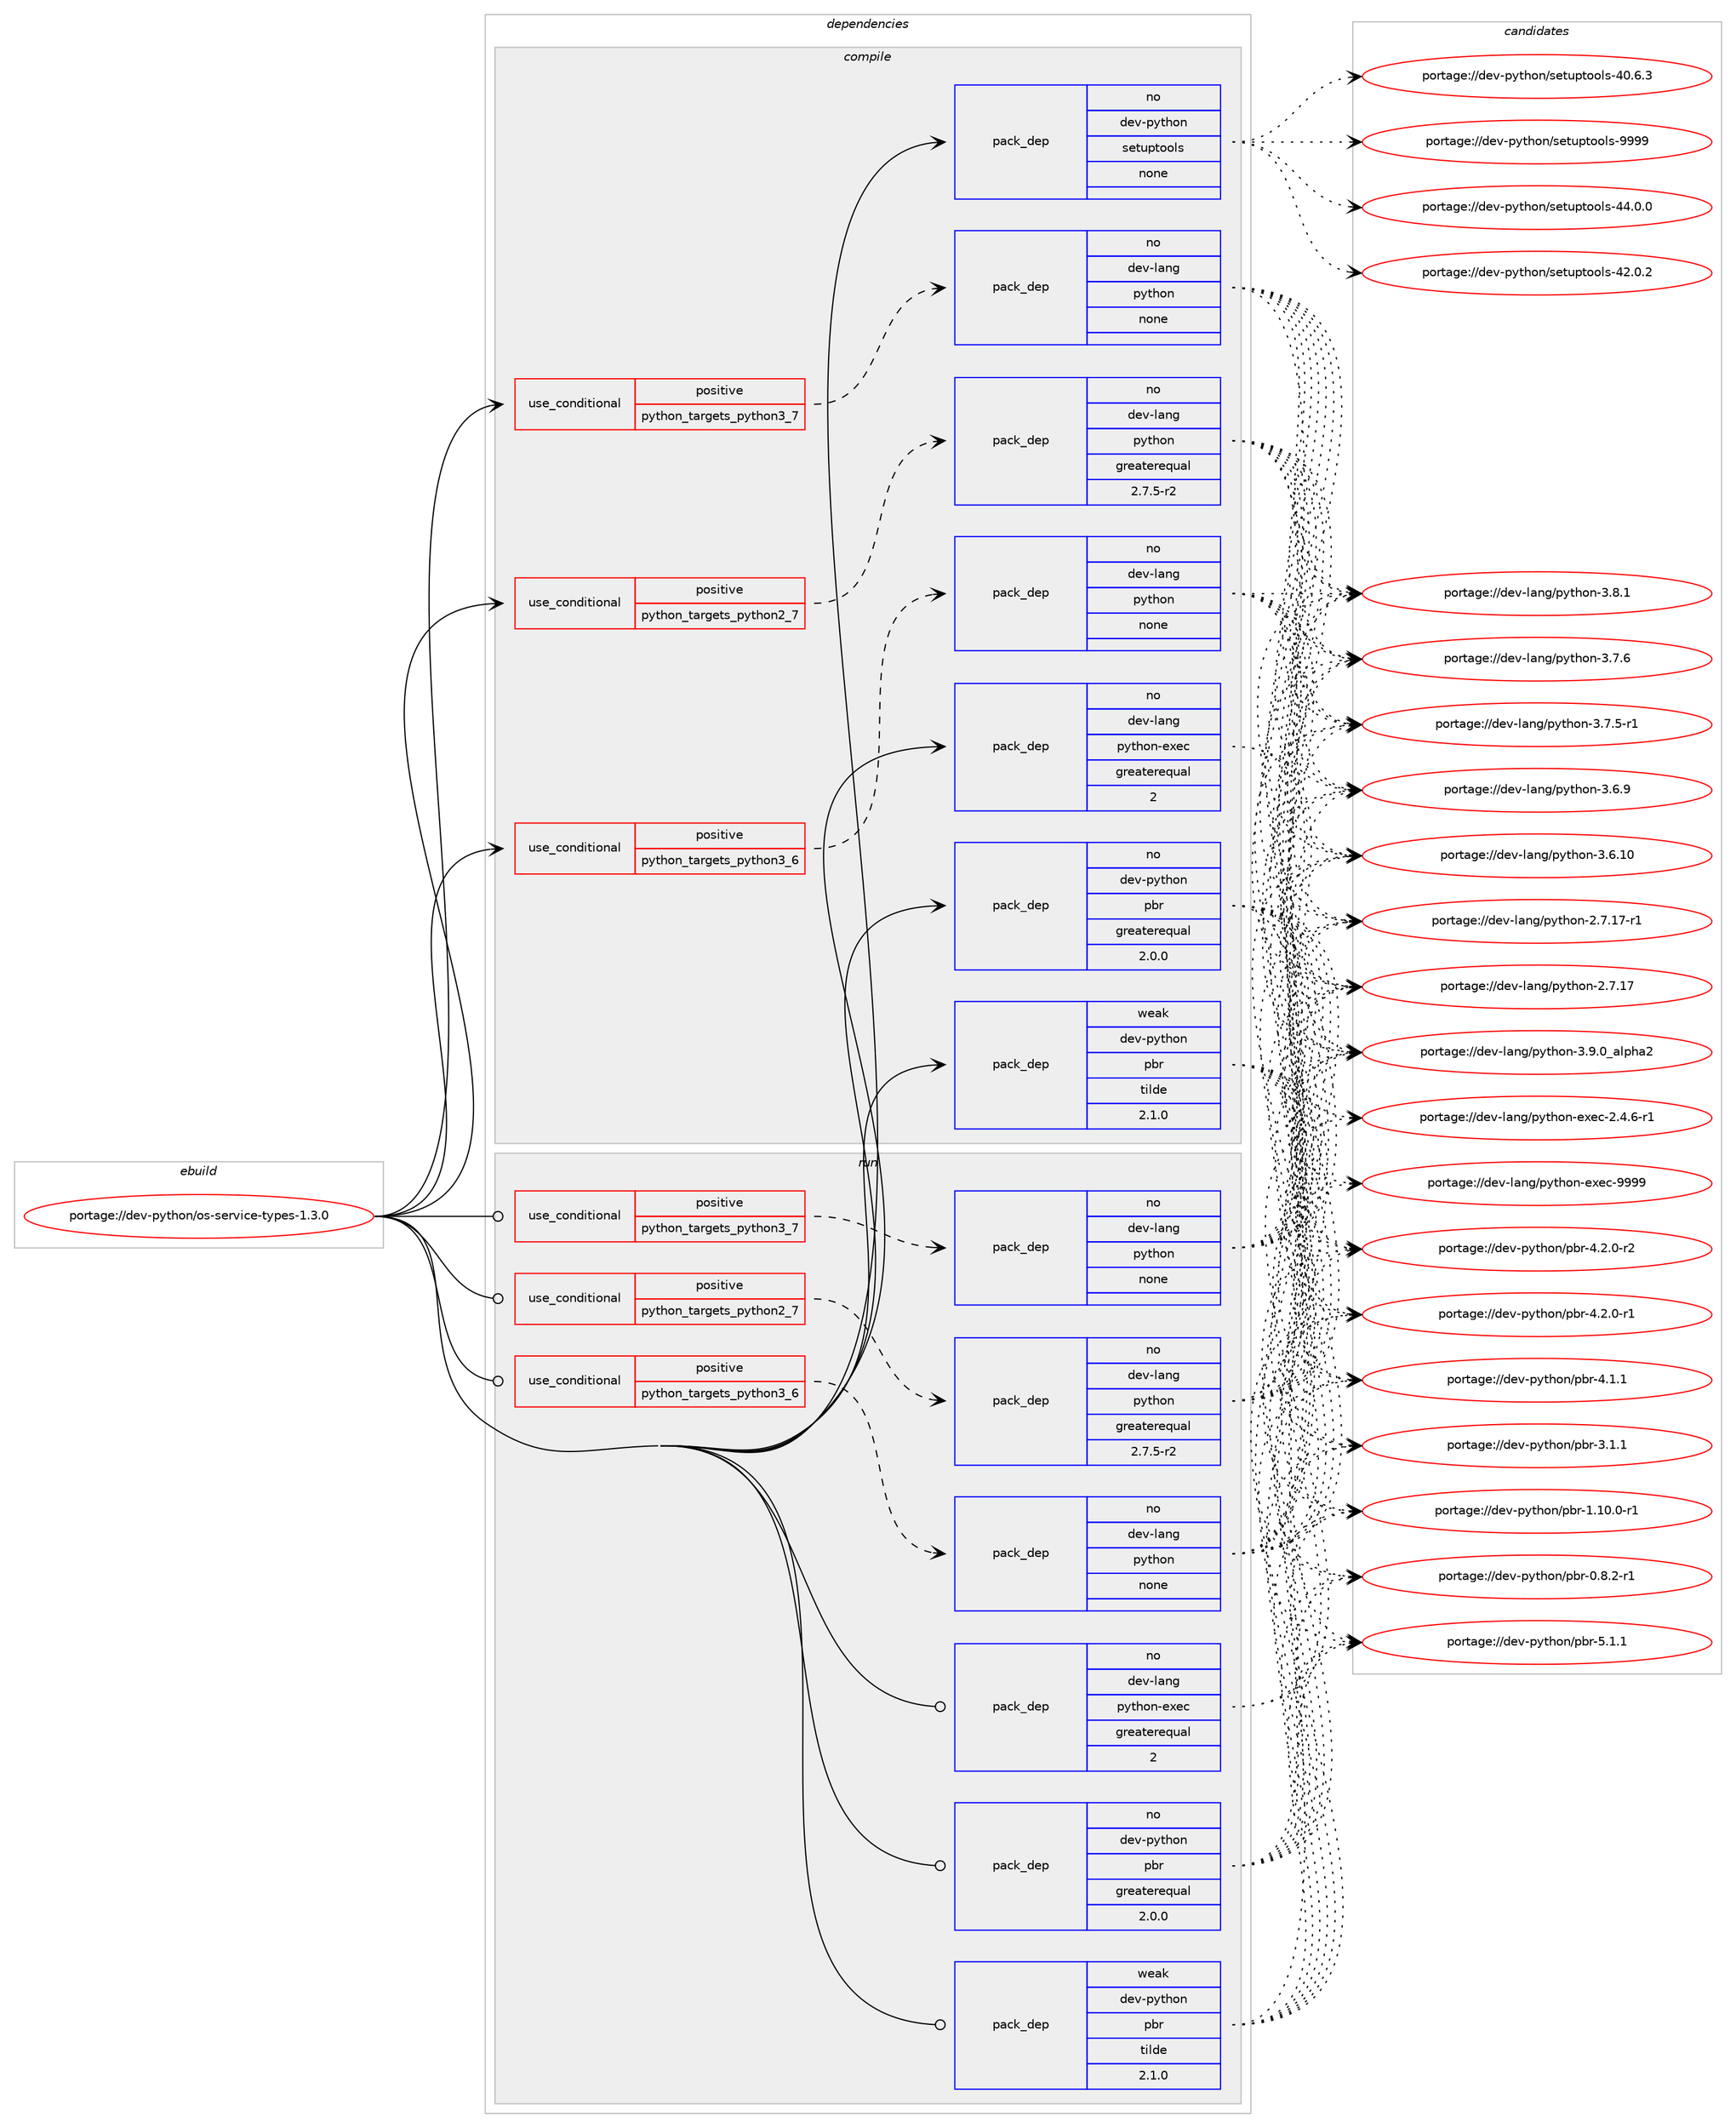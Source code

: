 digraph prolog {

# *************
# Graph options
# *************

newrank=true;
concentrate=true;
compound=true;
graph [rankdir=LR,fontname=Helvetica,fontsize=10,ranksep=1.5];#, ranksep=2.5, nodesep=0.2];
edge  [arrowhead=vee];
node  [fontname=Helvetica,fontsize=10];

# **********
# The ebuild
# **********

subgraph cluster_leftcol {
color=gray;
rank=same;
label=<<i>ebuild</i>>;
id [label="portage://dev-python/os-service-types-1.3.0", color=red, width=4, href="../dev-python/os-service-types-1.3.0.svg"];
}

# ****************
# The dependencies
# ****************

subgraph cluster_midcol {
color=gray;
label=<<i>dependencies</i>>;
subgraph cluster_compile {
fillcolor="#eeeeee";
style=filled;
label=<<i>compile</i>>;
subgraph cond111809 {
dependency446501 [label=<<TABLE BORDER="0" CELLBORDER="1" CELLSPACING="0" CELLPADDING="4"><TR><TD ROWSPAN="3" CELLPADDING="10">use_conditional</TD></TR><TR><TD>positive</TD></TR><TR><TD>python_targets_python2_7</TD></TR></TABLE>>, shape=none, color=red];
subgraph pack329717 {
dependency446502 [label=<<TABLE BORDER="0" CELLBORDER="1" CELLSPACING="0" CELLPADDING="4" WIDTH="220"><TR><TD ROWSPAN="6" CELLPADDING="30">pack_dep</TD></TR><TR><TD WIDTH="110">no</TD></TR><TR><TD>dev-lang</TD></TR><TR><TD>python</TD></TR><TR><TD>greaterequal</TD></TR><TR><TD>2.7.5-r2</TD></TR></TABLE>>, shape=none, color=blue];
}
dependency446501:e -> dependency446502:w [weight=20,style="dashed",arrowhead="vee"];
}
id:e -> dependency446501:w [weight=20,style="solid",arrowhead="vee"];
subgraph cond111810 {
dependency446503 [label=<<TABLE BORDER="0" CELLBORDER="1" CELLSPACING="0" CELLPADDING="4"><TR><TD ROWSPAN="3" CELLPADDING="10">use_conditional</TD></TR><TR><TD>positive</TD></TR><TR><TD>python_targets_python3_6</TD></TR></TABLE>>, shape=none, color=red];
subgraph pack329718 {
dependency446504 [label=<<TABLE BORDER="0" CELLBORDER="1" CELLSPACING="0" CELLPADDING="4" WIDTH="220"><TR><TD ROWSPAN="6" CELLPADDING="30">pack_dep</TD></TR><TR><TD WIDTH="110">no</TD></TR><TR><TD>dev-lang</TD></TR><TR><TD>python</TD></TR><TR><TD>none</TD></TR><TR><TD></TD></TR></TABLE>>, shape=none, color=blue];
}
dependency446503:e -> dependency446504:w [weight=20,style="dashed",arrowhead="vee"];
}
id:e -> dependency446503:w [weight=20,style="solid",arrowhead="vee"];
subgraph cond111811 {
dependency446505 [label=<<TABLE BORDER="0" CELLBORDER="1" CELLSPACING="0" CELLPADDING="4"><TR><TD ROWSPAN="3" CELLPADDING="10">use_conditional</TD></TR><TR><TD>positive</TD></TR><TR><TD>python_targets_python3_7</TD></TR></TABLE>>, shape=none, color=red];
subgraph pack329719 {
dependency446506 [label=<<TABLE BORDER="0" CELLBORDER="1" CELLSPACING="0" CELLPADDING="4" WIDTH="220"><TR><TD ROWSPAN="6" CELLPADDING="30">pack_dep</TD></TR><TR><TD WIDTH="110">no</TD></TR><TR><TD>dev-lang</TD></TR><TR><TD>python</TD></TR><TR><TD>none</TD></TR><TR><TD></TD></TR></TABLE>>, shape=none, color=blue];
}
dependency446505:e -> dependency446506:w [weight=20,style="dashed",arrowhead="vee"];
}
id:e -> dependency446505:w [weight=20,style="solid",arrowhead="vee"];
subgraph pack329720 {
dependency446507 [label=<<TABLE BORDER="0" CELLBORDER="1" CELLSPACING="0" CELLPADDING="4" WIDTH="220"><TR><TD ROWSPAN="6" CELLPADDING="30">pack_dep</TD></TR><TR><TD WIDTH="110">no</TD></TR><TR><TD>dev-lang</TD></TR><TR><TD>python-exec</TD></TR><TR><TD>greaterequal</TD></TR><TR><TD>2</TD></TR></TABLE>>, shape=none, color=blue];
}
id:e -> dependency446507:w [weight=20,style="solid",arrowhead="vee"];
subgraph pack329721 {
dependency446508 [label=<<TABLE BORDER="0" CELLBORDER="1" CELLSPACING="0" CELLPADDING="4" WIDTH="220"><TR><TD ROWSPAN="6" CELLPADDING="30">pack_dep</TD></TR><TR><TD WIDTH="110">no</TD></TR><TR><TD>dev-python</TD></TR><TR><TD>pbr</TD></TR><TR><TD>greaterequal</TD></TR><TR><TD>2.0.0</TD></TR></TABLE>>, shape=none, color=blue];
}
id:e -> dependency446508:w [weight=20,style="solid",arrowhead="vee"];
subgraph pack329722 {
dependency446509 [label=<<TABLE BORDER="0" CELLBORDER="1" CELLSPACING="0" CELLPADDING="4" WIDTH="220"><TR><TD ROWSPAN="6" CELLPADDING="30">pack_dep</TD></TR><TR><TD WIDTH="110">no</TD></TR><TR><TD>dev-python</TD></TR><TR><TD>setuptools</TD></TR><TR><TD>none</TD></TR><TR><TD></TD></TR></TABLE>>, shape=none, color=blue];
}
id:e -> dependency446509:w [weight=20,style="solid",arrowhead="vee"];
subgraph pack329723 {
dependency446510 [label=<<TABLE BORDER="0" CELLBORDER="1" CELLSPACING="0" CELLPADDING="4" WIDTH="220"><TR><TD ROWSPAN="6" CELLPADDING="30">pack_dep</TD></TR><TR><TD WIDTH="110">weak</TD></TR><TR><TD>dev-python</TD></TR><TR><TD>pbr</TD></TR><TR><TD>tilde</TD></TR><TR><TD>2.1.0</TD></TR></TABLE>>, shape=none, color=blue];
}
id:e -> dependency446510:w [weight=20,style="solid",arrowhead="vee"];
}
subgraph cluster_compileandrun {
fillcolor="#eeeeee";
style=filled;
label=<<i>compile and run</i>>;
}
subgraph cluster_run {
fillcolor="#eeeeee";
style=filled;
label=<<i>run</i>>;
subgraph cond111812 {
dependency446511 [label=<<TABLE BORDER="0" CELLBORDER="1" CELLSPACING="0" CELLPADDING="4"><TR><TD ROWSPAN="3" CELLPADDING="10">use_conditional</TD></TR><TR><TD>positive</TD></TR><TR><TD>python_targets_python2_7</TD></TR></TABLE>>, shape=none, color=red];
subgraph pack329724 {
dependency446512 [label=<<TABLE BORDER="0" CELLBORDER="1" CELLSPACING="0" CELLPADDING="4" WIDTH="220"><TR><TD ROWSPAN="6" CELLPADDING="30">pack_dep</TD></TR><TR><TD WIDTH="110">no</TD></TR><TR><TD>dev-lang</TD></TR><TR><TD>python</TD></TR><TR><TD>greaterequal</TD></TR><TR><TD>2.7.5-r2</TD></TR></TABLE>>, shape=none, color=blue];
}
dependency446511:e -> dependency446512:w [weight=20,style="dashed",arrowhead="vee"];
}
id:e -> dependency446511:w [weight=20,style="solid",arrowhead="odot"];
subgraph cond111813 {
dependency446513 [label=<<TABLE BORDER="0" CELLBORDER="1" CELLSPACING="0" CELLPADDING="4"><TR><TD ROWSPAN="3" CELLPADDING="10">use_conditional</TD></TR><TR><TD>positive</TD></TR><TR><TD>python_targets_python3_6</TD></TR></TABLE>>, shape=none, color=red];
subgraph pack329725 {
dependency446514 [label=<<TABLE BORDER="0" CELLBORDER="1" CELLSPACING="0" CELLPADDING="4" WIDTH="220"><TR><TD ROWSPAN="6" CELLPADDING="30">pack_dep</TD></TR><TR><TD WIDTH="110">no</TD></TR><TR><TD>dev-lang</TD></TR><TR><TD>python</TD></TR><TR><TD>none</TD></TR><TR><TD></TD></TR></TABLE>>, shape=none, color=blue];
}
dependency446513:e -> dependency446514:w [weight=20,style="dashed",arrowhead="vee"];
}
id:e -> dependency446513:w [weight=20,style="solid",arrowhead="odot"];
subgraph cond111814 {
dependency446515 [label=<<TABLE BORDER="0" CELLBORDER="1" CELLSPACING="0" CELLPADDING="4"><TR><TD ROWSPAN="3" CELLPADDING="10">use_conditional</TD></TR><TR><TD>positive</TD></TR><TR><TD>python_targets_python3_7</TD></TR></TABLE>>, shape=none, color=red];
subgraph pack329726 {
dependency446516 [label=<<TABLE BORDER="0" CELLBORDER="1" CELLSPACING="0" CELLPADDING="4" WIDTH="220"><TR><TD ROWSPAN="6" CELLPADDING="30">pack_dep</TD></TR><TR><TD WIDTH="110">no</TD></TR><TR><TD>dev-lang</TD></TR><TR><TD>python</TD></TR><TR><TD>none</TD></TR><TR><TD></TD></TR></TABLE>>, shape=none, color=blue];
}
dependency446515:e -> dependency446516:w [weight=20,style="dashed",arrowhead="vee"];
}
id:e -> dependency446515:w [weight=20,style="solid",arrowhead="odot"];
subgraph pack329727 {
dependency446517 [label=<<TABLE BORDER="0" CELLBORDER="1" CELLSPACING="0" CELLPADDING="4" WIDTH="220"><TR><TD ROWSPAN="6" CELLPADDING="30">pack_dep</TD></TR><TR><TD WIDTH="110">no</TD></TR><TR><TD>dev-lang</TD></TR><TR><TD>python-exec</TD></TR><TR><TD>greaterequal</TD></TR><TR><TD>2</TD></TR></TABLE>>, shape=none, color=blue];
}
id:e -> dependency446517:w [weight=20,style="solid",arrowhead="odot"];
subgraph pack329728 {
dependency446518 [label=<<TABLE BORDER="0" CELLBORDER="1" CELLSPACING="0" CELLPADDING="4" WIDTH="220"><TR><TD ROWSPAN="6" CELLPADDING="30">pack_dep</TD></TR><TR><TD WIDTH="110">no</TD></TR><TR><TD>dev-python</TD></TR><TR><TD>pbr</TD></TR><TR><TD>greaterequal</TD></TR><TR><TD>2.0.0</TD></TR></TABLE>>, shape=none, color=blue];
}
id:e -> dependency446518:w [weight=20,style="solid",arrowhead="odot"];
subgraph pack329729 {
dependency446519 [label=<<TABLE BORDER="0" CELLBORDER="1" CELLSPACING="0" CELLPADDING="4" WIDTH="220"><TR><TD ROWSPAN="6" CELLPADDING="30">pack_dep</TD></TR><TR><TD WIDTH="110">weak</TD></TR><TR><TD>dev-python</TD></TR><TR><TD>pbr</TD></TR><TR><TD>tilde</TD></TR><TR><TD>2.1.0</TD></TR></TABLE>>, shape=none, color=blue];
}
id:e -> dependency446519:w [weight=20,style="solid",arrowhead="odot"];
}
}

# **************
# The candidates
# **************

subgraph cluster_choices {
rank=same;
color=gray;
label=<<i>candidates</i>>;

subgraph choice329717 {
color=black;
nodesep=1;
choice10010111845108971101034711212111610411111045514657464895971081121049750 [label="portage://dev-lang/python-3.9.0_alpha2", color=red, width=4,href="../dev-lang/python-3.9.0_alpha2.svg"];
choice100101118451089711010347112121116104111110455146564649 [label="portage://dev-lang/python-3.8.1", color=red, width=4,href="../dev-lang/python-3.8.1.svg"];
choice100101118451089711010347112121116104111110455146554654 [label="portage://dev-lang/python-3.7.6", color=red, width=4,href="../dev-lang/python-3.7.6.svg"];
choice1001011184510897110103471121211161041111104551465546534511449 [label="portage://dev-lang/python-3.7.5-r1", color=red, width=4,href="../dev-lang/python-3.7.5-r1.svg"];
choice100101118451089711010347112121116104111110455146544657 [label="portage://dev-lang/python-3.6.9", color=red, width=4,href="../dev-lang/python-3.6.9.svg"];
choice10010111845108971101034711212111610411111045514654464948 [label="portage://dev-lang/python-3.6.10", color=red, width=4,href="../dev-lang/python-3.6.10.svg"];
choice100101118451089711010347112121116104111110455046554649554511449 [label="portage://dev-lang/python-2.7.17-r1", color=red, width=4,href="../dev-lang/python-2.7.17-r1.svg"];
choice10010111845108971101034711212111610411111045504655464955 [label="portage://dev-lang/python-2.7.17", color=red, width=4,href="../dev-lang/python-2.7.17.svg"];
dependency446502:e -> choice10010111845108971101034711212111610411111045514657464895971081121049750:w [style=dotted,weight="100"];
dependency446502:e -> choice100101118451089711010347112121116104111110455146564649:w [style=dotted,weight="100"];
dependency446502:e -> choice100101118451089711010347112121116104111110455146554654:w [style=dotted,weight="100"];
dependency446502:e -> choice1001011184510897110103471121211161041111104551465546534511449:w [style=dotted,weight="100"];
dependency446502:e -> choice100101118451089711010347112121116104111110455146544657:w [style=dotted,weight="100"];
dependency446502:e -> choice10010111845108971101034711212111610411111045514654464948:w [style=dotted,weight="100"];
dependency446502:e -> choice100101118451089711010347112121116104111110455046554649554511449:w [style=dotted,weight="100"];
dependency446502:e -> choice10010111845108971101034711212111610411111045504655464955:w [style=dotted,weight="100"];
}
subgraph choice329718 {
color=black;
nodesep=1;
choice10010111845108971101034711212111610411111045514657464895971081121049750 [label="portage://dev-lang/python-3.9.0_alpha2", color=red, width=4,href="../dev-lang/python-3.9.0_alpha2.svg"];
choice100101118451089711010347112121116104111110455146564649 [label="portage://dev-lang/python-3.8.1", color=red, width=4,href="../dev-lang/python-3.8.1.svg"];
choice100101118451089711010347112121116104111110455146554654 [label="portage://dev-lang/python-3.7.6", color=red, width=4,href="../dev-lang/python-3.7.6.svg"];
choice1001011184510897110103471121211161041111104551465546534511449 [label="portage://dev-lang/python-3.7.5-r1", color=red, width=4,href="../dev-lang/python-3.7.5-r1.svg"];
choice100101118451089711010347112121116104111110455146544657 [label="portage://dev-lang/python-3.6.9", color=red, width=4,href="../dev-lang/python-3.6.9.svg"];
choice10010111845108971101034711212111610411111045514654464948 [label="portage://dev-lang/python-3.6.10", color=red, width=4,href="../dev-lang/python-3.6.10.svg"];
choice100101118451089711010347112121116104111110455046554649554511449 [label="portage://dev-lang/python-2.7.17-r1", color=red, width=4,href="../dev-lang/python-2.7.17-r1.svg"];
choice10010111845108971101034711212111610411111045504655464955 [label="portage://dev-lang/python-2.7.17", color=red, width=4,href="../dev-lang/python-2.7.17.svg"];
dependency446504:e -> choice10010111845108971101034711212111610411111045514657464895971081121049750:w [style=dotted,weight="100"];
dependency446504:e -> choice100101118451089711010347112121116104111110455146564649:w [style=dotted,weight="100"];
dependency446504:e -> choice100101118451089711010347112121116104111110455146554654:w [style=dotted,weight="100"];
dependency446504:e -> choice1001011184510897110103471121211161041111104551465546534511449:w [style=dotted,weight="100"];
dependency446504:e -> choice100101118451089711010347112121116104111110455146544657:w [style=dotted,weight="100"];
dependency446504:e -> choice10010111845108971101034711212111610411111045514654464948:w [style=dotted,weight="100"];
dependency446504:e -> choice100101118451089711010347112121116104111110455046554649554511449:w [style=dotted,weight="100"];
dependency446504:e -> choice10010111845108971101034711212111610411111045504655464955:w [style=dotted,weight="100"];
}
subgraph choice329719 {
color=black;
nodesep=1;
choice10010111845108971101034711212111610411111045514657464895971081121049750 [label="portage://dev-lang/python-3.9.0_alpha2", color=red, width=4,href="../dev-lang/python-3.9.0_alpha2.svg"];
choice100101118451089711010347112121116104111110455146564649 [label="portage://dev-lang/python-3.8.1", color=red, width=4,href="../dev-lang/python-3.8.1.svg"];
choice100101118451089711010347112121116104111110455146554654 [label="portage://dev-lang/python-3.7.6", color=red, width=4,href="../dev-lang/python-3.7.6.svg"];
choice1001011184510897110103471121211161041111104551465546534511449 [label="portage://dev-lang/python-3.7.5-r1", color=red, width=4,href="../dev-lang/python-3.7.5-r1.svg"];
choice100101118451089711010347112121116104111110455146544657 [label="portage://dev-lang/python-3.6.9", color=red, width=4,href="../dev-lang/python-3.6.9.svg"];
choice10010111845108971101034711212111610411111045514654464948 [label="portage://dev-lang/python-3.6.10", color=red, width=4,href="../dev-lang/python-3.6.10.svg"];
choice100101118451089711010347112121116104111110455046554649554511449 [label="portage://dev-lang/python-2.7.17-r1", color=red, width=4,href="../dev-lang/python-2.7.17-r1.svg"];
choice10010111845108971101034711212111610411111045504655464955 [label="portage://dev-lang/python-2.7.17", color=red, width=4,href="../dev-lang/python-2.7.17.svg"];
dependency446506:e -> choice10010111845108971101034711212111610411111045514657464895971081121049750:w [style=dotted,weight="100"];
dependency446506:e -> choice100101118451089711010347112121116104111110455146564649:w [style=dotted,weight="100"];
dependency446506:e -> choice100101118451089711010347112121116104111110455146554654:w [style=dotted,weight="100"];
dependency446506:e -> choice1001011184510897110103471121211161041111104551465546534511449:w [style=dotted,weight="100"];
dependency446506:e -> choice100101118451089711010347112121116104111110455146544657:w [style=dotted,weight="100"];
dependency446506:e -> choice10010111845108971101034711212111610411111045514654464948:w [style=dotted,weight="100"];
dependency446506:e -> choice100101118451089711010347112121116104111110455046554649554511449:w [style=dotted,weight="100"];
dependency446506:e -> choice10010111845108971101034711212111610411111045504655464955:w [style=dotted,weight="100"];
}
subgraph choice329720 {
color=black;
nodesep=1;
choice10010111845108971101034711212111610411111045101120101994557575757 [label="portage://dev-lang/python-exec-9999", color=red, width=4,href="../dev-lang/python-exec-9999.svg"];
choice10010111845108971101034711212111610411111045101120101994550465246544511449 [label="portage://dev-lang/python-exec-2.4.6-r1", color=red, width=4,href="../dev-lang/python-exec-2.4.6-r1.svg"];
dependency446507:e -> choice10010111845108971101034711212111610411111045101120101994557575757:w [style=dotted,weight="100"];
dependency446507:e -> choice10010111845108971101034711212111610411111045101120101994550465246544511449:w [style=dotted,weight="100"];
}
subgraph choice329721 {
color=black;
nodesep=1;
choice100101118451121211161041111104711298114455346494649 [label="portage://dev-python/pbr-5.1.1", color=red, width=4,href="../dev-python/pbr-5.1.1.svg"];
choice1001011184511212111610411111047112981144552465046484511450 [label="portage://dev-python/pbr-4.2.0-r2", color=red, width=4,href="../dev-python/pbr-4.2.0-r2.svg"];
choice1001011184511212111610411111047112981144552465046484511449 [label="portage://dev-python/pbr-4.2.0-r1", color=red, width=4,href="../dev-python/pbr-4.2.0-r1.svg"];
choice100101118451121211161041111104711298114455246494649 [label="portage://dev-python/pbr-4.1.1", color=red, width=4,href="../dev-python/pbr-4.1.1.svg"];
choice100101118451121211161041111104711298114455146494649 [label="portage://dev-python/pbr-3.1.1", color=red, width=4,href="../dev-python/pbr-3.1.1.svg"];
choice100101118451121211161041111104711298114454946494846484511449 [label="portage://dev-python/pbr-1.10.0-r1", color=red, width=4,href="../dev-python/pbr-1.10.0-r1.svg"];
choice1001011184511212111610411111047112981144548465646504511449 [label="portage://dev-python/pbr-0.8.2-r1", color=red, width=4,href="../dev-python/pbr-0.8.2-r1.svg"];
dependency446508:e -> choice100101118451121211161041111104711298114455346494649:w [style=dotted,weight="100"];
dependency446508:e -> choice1001011184511212111610411111047112981144552465046484511450:w [style=dotted,weight="100"];
dependency446508:e -> choice1001011184511212111610411111047112981144552465046484511449:w [style=dotted,weight="100"];
dependency446508:e -> choice100101118451121211161041111104711298114455246494649:w [style=dotted,weight="100"];
dependency446508:e -> choice100101118451121211161041111104711298114455146494649:w [style=dotted,weight="100"];
dependency446508:e -> choice100101118451121211161041111104711298114454946494846484511449:w [style=dotted,weight="100"];
dependency446508:e -> choice1001011184511212111610411111047112981144548465646504511449:w [style=dotted,weight="100"];
}
subgraph choice329722 {
color=black;
nodesep=1;
choice10010111845112121116104111110471151011161171121161111111081154557575757 [label="portage://dev-python/setuptools-9999", color=red, width=4,href="../dev-python/setuptools-9999.svg"];
choice100101118451121211161041111104711510111611711211611111110811545525246484648 [label="portage://dev-python/setuptools-44.0.0", color=red, width=4,href="../dev-python/setuptools-44.0.0.svg"];
choice100101118451121211161041111104711510111611711211611111110811545525046484650 [label="portage://dev-python/setuptools-42.0.2", color=red, width=4,href="../dev-python/setuptools-42.0.2.svg"];
choice100101118451121211161041111104711510111611711211611111110811545524846544651 [label="portage://dev-python/setuptools-40.6.3", color=red, width=4,href="../dev-python/setuptools-40.6.3.svg"];
dependency446509:e -> choice10010111845112121116104111110471151011161171121161111111081154557575757:w [style=dotted,weight="100"];
dependency446509:e -> choice100101118451121211161041111104711510111611711211611111110811545525246484648:w [style=dotted,weight="100"];
dependency446509:e -> choice100101118451121211161041111104711510111611711211611111110811545525046484650:w [style=dotted,weight="100"];
dependency446509:e -> choice100101118451121211161041111104711510111611711211611111110811545524846544651:w [style=dotted,weight="100"];
}
subgraph choice329723 {
color=black;
nodesep=1;
choice100101118451121211161041111104711298114455346494649 [label="portage://dev-python/pbr-5.1.1", color=red, width=4,href="../dev-python/pbr-5.1.1.svg"];
choice1001011184511212111610411111047112981144552465046484511450 [label="portage://dev-python/pbr-4.2.0-r2", color=red, width=4,href="../dev-python/pbr-4.2.0-r2.svg"];
choice1001011184511212111610411111047112981144552465046484511449 [label="portage://dev-python/pbr-4.2.0-r1", color=red, width=4,href="../dev-python/pbr-4.2.0-r1.svg"];
choice100101118451121211161041111104711298114455246494649 [label="portage://dev-python/pbr-4.1.1", color=red, width=4,href="../dev-python/pbr-4.1.1.svg"];
choice100101118451121211161041111104711298114455146494649 [label="portage://dev-python/pbr-3.1.1", color=red, width=4,href="../dev-python/pbr-3.1.1.svg"];
choice100101118451121211161041111104711298114454946494846484511449 [label="portage://dev-python/pbr-1.10.0-r1", color=red, width=4,href="../dev-python/pbr-1.10.0-r1.svg"];
choice1001011184511212111610411111047112981144548465646504511449 [label="portage://dev-python/pbr-0.8.2-r1", color=red, width=4,href="../dev-python/pbr-0.8.2-r1.svg"];
dependency446510:e -> choice100101118451121211161041111104711298114455346494649:w [style=dotted,weight="100"];
dependency446510:e -> choice1001011184511212111610411111047112981144552465046484511450:w [style=dotted,weight="100"];
dependency446510:e -> choice1001011184511212111610411111047112981144552465046484511449:w [style=dotted,weight="100"];
dependency446510:e -> choice100101118451121211161041111104711298114455246494649:w [style=dotted,weight="100"];
dependency446510:e -> choice100101118451121211161041111104711298114455146494649:w [style=dotted,weight="100"];
dependency446510:e -> choice100101118451121211161041111104711298114454946494846484511449:w [style=dotted,weight="100"];
dependency446510:e -> choice1001011184511212111610411111047112981144548465646504511449:w [style=dotted,weight="100"];
}
subgraph choice329724 {
color=black;
nodesep=1;
choice10010111845108971101034711212111610411111045514657464895971081121049750 [label="portage://dev-lang/python-3.9.0_alpha2", color=red, width=4,href="../dev-lang/python-3.9.0_alpha2.svg"];
choice100101118451089711010347112121116104111110455146564649 [label="portage://dev-lang/python-3.8.1", color=red, width=4,href="../dev-lang/python-3.8.1.svg"];
choice100101118451089711010347112121116104111110455146554654 [label="portage://dev-lang/python-3.7.6", color=red, width=4,href="../dev-lang/python-3.7.6.svg"];
choice1001011184510897110103471121211161041111104551465546534511449 [label="portage://dev-lang/python-3.7.5-r1", color=red, width=4,href="../dev-lang/python-3.7.5-r1.svg"];
choice100101118451089711010347112121116104111110455146544657 [label="portage://dev-lang/python-3.6.9", color=red, width=4,href="../dev-lang/python-3.6.9.svg"];
choice10010111845108971101034711212111610411111045514654464948 [label="portage://dev-lang/python-3.6.10", color=red, width=4,href="../dev-lang/python-3.6.10.svg"];
choice100101118451089711010347112121116104111110455046554649554511449 [label="portage://dev-lang/python-2.7.17-r1", color=red, width=4,href="../dev-lang/python-2.7.17-r1.svg"];
choice10010111845108971101034711212111610411111045504655464955 [label="portage://dev-lang/python-2.7.17", color=red, width=4,href="../dev-lang/python-2.7.17.svg"];
dependency446512:e -> choice10010111845108971101034711212111610411111045514657464895971081121049750:w [style=dotted,weight="100"];
dependency446512:e -> choice100101118451089711010347112121116104111110455146564649:w [style=dotted,weight="100"];
dependency446512:e -> choice100101118451089711010347112121116104111110455146554654:w [style=dotted,weight="100"];
dependency446512:e -> choice1001011184510897110103471121211161041111104551465546534511449:w [style=dotted,weight="100"];
dependency446512:e -> choice100101118451089711010347112121116104111110455146544657:w [style=dotted,weight="100"];
dependency446512:e -> choice10010111845108971101034711212111610411111045514654464948:w [style=dotted,weight="100"];
dependency446512:e -> choice100101118451089711010347112121116104111110455046554649554511449:w [style=dotted,weight="100"];
dependency446512:e -> choice10010111845108971101034711212111610411111045504655464955:w [style=dotted,weight="100"];
}
subgraph choice329725 {
color=black;
nodesep=1;
choice10010111845108971101034711212111610411111045514657464895971081121049750 [label="portage://dev-lang/python-3.9.0_alpha2", color=red, width=4,href="../dev-lang/python-3.9.0_alpha2.svg"];
choice100101118451089711010347112121116104111110455146564649 [label="portage://dev-lang/python-3.8.1", color=red, width=4,href="../dev-lang/python-3.8.1.svg"];
choice100101118451089711010347112121116104111110455146554654 [label="portage://dev-lang/python-3.7.6", color=red, width=4,href="../dev-lang/python-3.7.6.svg"];
choice1001011184510897110103471121211161041111104551465546534511449 [label="portage://dev-lang/python-3.7.5-r1", color=red, width=4,href="../dev-lang/python-3.7.5-r1.svg"];
choice100101118451089711010347112121116104111110455146544657 [label="portage://dev-lang/python-3.6.9", color=red, width=4,href="../dev-lang/python-3.6.9.svg"];
choice10010111845108971101034711212111610411111045514654464948 [label="portage://dev-lang/python-3.6.10", color=red, width=4,href="../dev-lang/python-3.6.10.svg"];
choice100101118451089711010347112121116104111110455046554649554511449 [label="portage://dev-lang/python-2.7.17-r1", color=red, width=4,href="../dev-lang/python-2.7.17-r1.svg"];
choice10010111845108971101034711212111610411111045504655464955 [label="portage://dev-lang/python-2.7.17", color=red, width=4,href="../dev-lang/python-2.7.17.svg"];
dependency446514:e -> choice10010111845108971101034711212111610411111045514657464895971081121049750:w [style=dotted,weight="100"];
dependency446514:e -> choice100101118451089711010347112121116104111110455146564649:w [style=dotted,weight="100"];
dependency446514:e -> choice100101118451089711010347112121116104111110455146554654:w [style=dotted,weight="100"];
dependency446514:e -> choice1001011184510897110103471121211161041111104551465546534511449:w [style=dotted,weight="100"];
dependency446514:e -> choice100101118451089711010347112121116104111110455146544657:w [style=dotted,weight="100"];
dependency446514:e -> choice10010111845108971101034711212111610411111045514654464948:w [style=dotted,weight="100"];
dependency446514:e -> choice100101118451089711010347112121116104111110455046554649554511449:w [style=dotted,weight="100"];
dependency446514:e -> choice10010111845108971101034711212111610411111045504655464955:w [style=dotted,weight="100"];
}
subgraph choice329726 {
color=black;
nodesep=1;
choice10010111845108971101034711212111610411111045514657464895971081121049750 [label="portage://dev-lang/python-3.9.0_alpha2", color=red, width=4,href="../dev-lang/python-3.9.0_alpha2.svg"];
choice100101118451089711010347112121116104111110455146564649 [label="portage://dev-lang/python-3.8.1", color=red, width=4,href="../dev-lang/python-3.8.1.svg"];
choice100101118451089711010347112121116104111110455146554654 [label="portage://dev-lang/python-3.7.6", color=red, width=4,href="../dev-lang/python-3.7.6.svg"];
choice1001011184510897110103471121211161041111104551465546534511449 [label="portage://dev-lang/python-3.7.5-r1", color=red, width=4,href="../dev-lang/python-3.7.5-r1.svg"];
choice100101118451089711010347112121116104111110455146544657 [label="portage://dev-lang/python-3.6.9", color=red, width=4,href="../dev-lang/python-3.6.9.svg"];
choice10010111845108971101034711212111610411111045514654464948 [label="portage://dev-lang/python-3.6.10", color=red, width=4,href="../dev-lang/python-3.6.10.svg"];
choice100101118451089711010347112121116104111110455046554649554511449 [label="portage://dev-lang/python-2.7.17-r1", color=red, width=4,href="../dev-lang/python-2.7.17-r1.svg"];
choice10010111845108971101034711212111610411111045504655464955 [label="portage://dev-lang/python-2.7.17", color=red, width=4,href="../dev-lang/python-2.7.17.svg"];
dependency446516:e -> choice10010111845108971101034711212111610411111045514657464895971081121049750:w [style=dotted,weight="100"];
dependency446516:e -> choice100101118451089711010347112121116104111110455146564649:w [style=dotted,weight="100"];
dependency446516:e -> choice100101118451089711010347112121116104111110455146554654:w [style=dotted,weight="100"];
dependency446516:e -> choice1001011184510897110103471121211161041111104551465546534511449:w [style=dotted,weight="100"];
dependency446516:e -> choice100101118451089711010347112121116104111110455146544657:w [style=dotted,weight="100"];
dependency446516:e -> choice10010111845108971101034711212111610411111045514654464948:w [style=dotted,weight="100"];
dependency446516:e -> choice100101118451089711010347112121116104111110455046554649554511449:w [style=dotted,weight="100"];
dependency446516:e -> choice10010111845108971101034711212111610411111045504655464955:w [style=dotted,weight="100"];
}
subgraph choice329727 {
color=black;
nodesep=1;
choice10010111845108971101034711212111610411111045101120101994557575757 [label="portage://dev-lang/python-exec-9999", color=red, width=4,href="../dev-lang/python-exec-9999.svg"];
choice10010111845108971101034711212111610411111045101120101994550465246544511449 [label="portage://dev-lang/python-exec-2.4.6-r1", color=red, width=4,href="../dev-lang/python-exec-2.4.6-r1.svg"];
dependency446517:e -> choice10010111845108971101034711212111610411111045101120101994557575757:w [style=dotted,weight="100"];
dependency446517:e -> choice10010111845108971101034711212111610411111045101120101994550465246544511449:w [style=dotted,weight="100"];
}
subgraph choice329728 {
color=black;
nodesep=1;
choice100101118451121211161041111104711298114455346494649 [label="portage://dev-python/pbr-5.1.1", color=red, width=4,href="../dev-python/pbr-5.1.1.svg"];
choice1001011184511212111610411111047112981144552465046484511450 [label="portage://dev-python/pbr-4.2.0-r2", color=red, width=4,href="../dev-python/pbr-4.2.0-r2.svg"];
choice1001011184511212111610411111047112981144552465046484511449 [label="portage://dev-python/pbr-4.2.0-r1", color=red, width=4,href="../dev-python/pbr-4.2.0-r1.svg"];
choice100101118451121211161041111104711298114455246494649 [label="portage://dev-python/pbr-4.1.1", color=red, width=4,href="../dev-python/pbr-4.1.1.svg"];
choice100101118451121211161041111104711298114455146494649 [label="portage://dev-python/pbr-3.1.1", color=red, width=4,href="../dev-python/pbr-3.1.1.svg"];
choice100101118451121211161041111104711298114454946494846484511449 [label="portage://dev-python/pbr-1.10.0-r1", color=red, width=4,href="../dev-python/pbr-1.10.0-r1.svg"];
choice1001011184511212111610411111047112981144548465646504511449 [label="portage://dev-python/pbr-0.8.2-r1", color=red, width=4,href="../dev-python/pbr-0.8.2-r1.svg"];
dependency446518:e -> choice100101118451121211161041111104711298114455346494649:w [style=dotted,weight="100"];
dependency446518:e -> choice1001011184511212111610411111047112981144552465046484511450:w [style=dotted,weight="100"];
dependency446518:e -> choice1001011184511212111610411111047112981144552465046484511449:w [style=dotted,weight="100"];
dependency446518:e -> choice100101118451121211161041111104711298114455246494649:w [style=dotted,weight="100"];
dependency446518:e -> choice100101118451121211161041111104711298114455146494649:w [style=dotted,weight="100"];
dependency446518:e -> choice100101118451121211161041111104711298114454946494846484511449:w [style=dotted,weight="100"];
dependency446518:e -> choice1001011184511212111610411111047112981144548465646504511449:w [style=dotted,weight="100"];
}
subgraph choice329729 {
color=black;
nodesep=1;
choice100101118451121211161041111104711298114455346494649 [label="portage://dev-python/pbr-5.1.1", color=red, width=4,href="../dev-python/pbr-5.1.1.svg"];
choice1001011184511212111610411111047112981144552465046484511450 [label="portage://dev-python/pbr-4.2.0-r2", color=red, width=4,href="../dev-python/pbr-4.2.0-r2.svg"];
choice1001011184511212111610411111047112981144552465046484511449 [label="portage://dev-python/pbr-4.2.0-r1", color=red, width=4,href="../dev-python/pbr-4.2.0-r1.svg"];
choice100101118451121211161041111104711298114455246494649 [label="portage://dev-python/pbr-4.1.1", color=red, width=4,href="../dev-python/pbr-4.1.1.svg"];
choice100101118451121211161041111104711298114455146494649 [label="portage://dev-python/pbr-3.1.1", color=red, width=4,href="../dev-python/pbr-3.1.1.svg"];
choice100101118451121211161041111104711298114454946494846484511449 [label="portage://dev-python/pbr-1.10.0-r1", color=red, width=4,href="../dev-python/pbr-1.10.0-r1.svg"];
choice1001011184511212111610411111047112981144548465646504511449 [label="portage://dev-python/pbr-0.8.2-r1", color=red, width=4,href="../dev-python/pbr-0.8.2-r1.svg"];
dependency446519:e -> choice100101118451121211161041111104711298114455346494649:w [style=dotted,weight="100"];
dependency446519:e -> choice1001011184511212111610411111047112981144552465046484511450:w [style=dotted,weight="100"];
dependency446519:e -> choice1001011184511212111610411111047112981144552465046484511449:w [style=dotted,weight="100"];
dependency446519:e -> choice100101118451121211161041111104711298114455246494649:w [style=dotted,weight="100"];
dependency446519:e -> choice100101118451121211161041111104711298114455146494649:w [style=dotted,weight="100"];
dependency446519:e -> choice100101118451121211161041111104711298114454946494846484511449:w [style=dotted,weight="100"];
dependency446519:e -> choice1001011184511212111610411111047112981144548465646504511449:w [style=dotted,weight="100"];
}
}

}
